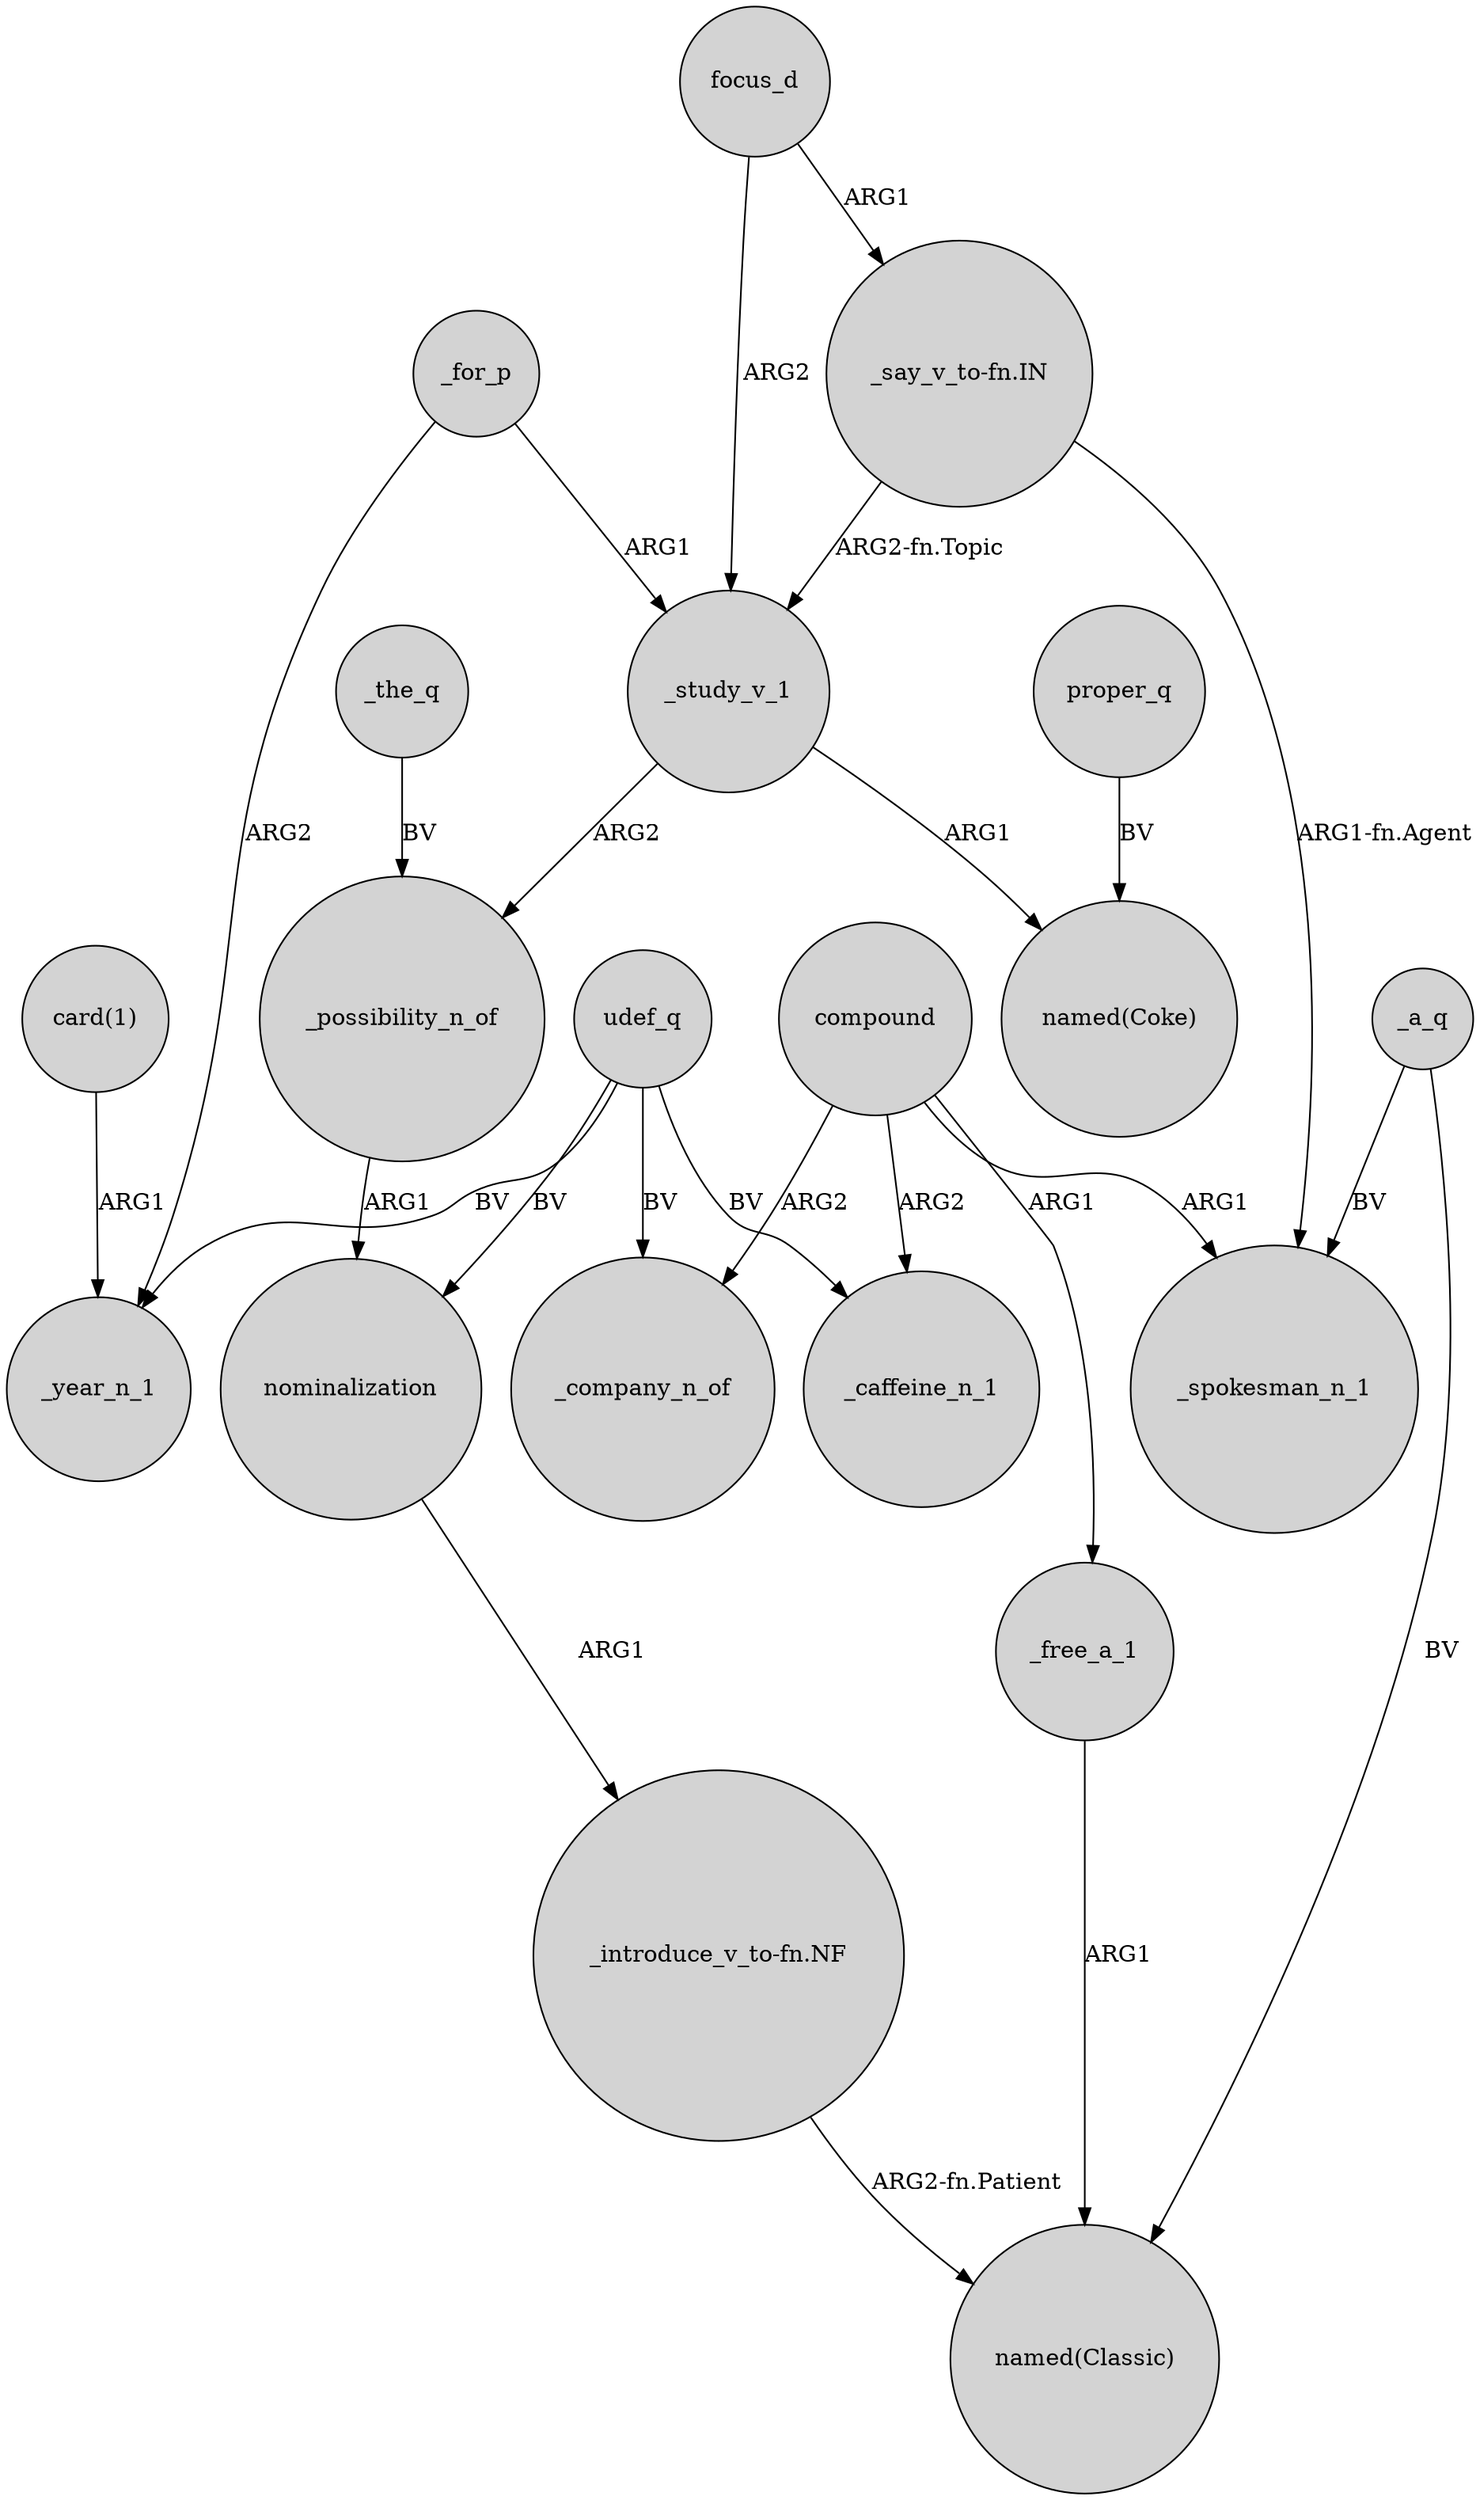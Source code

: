 digraph {
	node [shape=circle style=filled]
	_for_p -> _year_n_1 [label=ARG2]
	compound -> _free_a_1 [label=ARG1]
	"_say_v_to-fn.IN" -> _study_v_1 [label="ARG2-fn.Topic"]
	_for_p -> _study_v_1 [label=ARG1]
	focus_d -> _study_v_1 [label=ARG2]
	udef_q -> _caffeine_n_1 [label=BV]
	_a_q -> "named(Classic)" [label=BV]
	compound -> _company_n_of [label=ARG2]
	_free_a_1 -> "named(Classic)" [label=ARG1]
	proper_q -> "named(Coke)" [label=BV]
	compound -> _caffeine_n_1 [label=ARG2]
	"_say_v_to-fn.IN" -> _spokesman_n_1 [label="ARG1-fn.Agent"]
	"_introduce_v_to-fn.NF" -> "named(Classic)" [label="ARG2-fn.Patient"]
	_the_q -> _possibility_n_of [label=BV]
	compound -> _spokesman_n_1 [label=ARG1]
	_study_v_1 -> "named(Coke)" [label=ARG1]
	udef_q -> nominalization [label=BV]
	_possibility_n_of -> nominalization [label=ARG1]
	nominalization -> "_introduce_v_to-fn.NF" [label=ARG1]
	"card(1)" -> _year_n_1 [label=ARG1]
	udef_q -> _year_n_1 [label=BV]
	_a_q -> _spokesman_n_1 [label=BV]
	_study_v_1 -> _possibility_n_of [label=ARG2]
	udef_q -> _company_n_of [label=BV]
	focus_d -> "_say_v_to-fn.IN" [label=ARG1]
}
